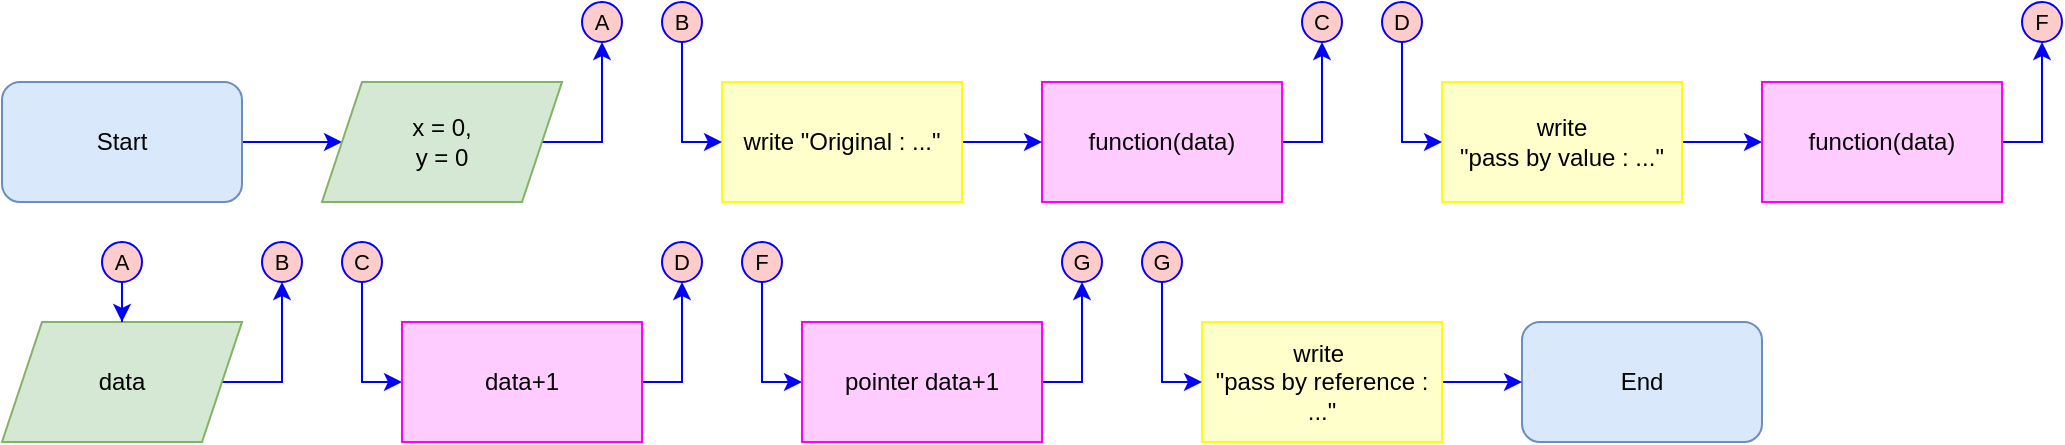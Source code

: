 <mxfile version="20.7.2" type="device"><diagram id="GU_egi--gNR71cNjjw7K" name="หน้า-1"><mxGraphModel dx="736" dy="768" grid="1" gridSize="10" guides="1" tooltips="1" connect="1" arrows="1" fold="1" page="1" pageScale="1" pageWidth="827" pageHeight="1169" math="0" shadow="0"><root><mxCell id="0"/><mxCell id="1" parent="0"/><mxCell id="JDEgwbS9gVhzQcdF4mBM-7" style="edgeStyle=orthogonalEdgeStyle;shape=connector;rounded=0;orthogonalLoop=1;jettySize=auto;html=1;labelBackgroundColor=default;strokeColor=#0000FF;fontFamily=Helvetica;fontSize=10;fontColor=#0000FF;endArrow=classic;" parent="1" source="3kbfPJICYh6IDhDmhpvJ-2" target="3kbfPJICYh6IDhDmhpvJ-4" edge="1"><mxGeometry relative="1" as="geometry"/></mxCell><mxCell id="3kbfPJICYh6IDhDmhpvJ-2" value="Start" style="rounded=1;whiteSpace=wrap;html=1;fillColor=#dae8fc;strokeColor=#6c8ebf;" parent="1" vertex="1"><mxGeometry x="40" y="40" width="120" height="60" as="geometry"/></mxCell><mxCell id="gP04xza_jXU7afYc6j9Z-39" style="edgeStyle=orthogonalEdgeStyle;shape=connector;rounded=0;orthogonalLoop=1;jettySize=auto;html=1;labelBackgroundColor=default;strokeColor=#0000FF;fontFamily=Helvetica;fontSize=10;fontColor=#0000FF;endArrow=classic;" parent="1" source="3kbfPJICYh6IDhDmhpvJ-4" target="gP04xza_jXU7afYc6j9Z-38" edge="1"><mxGeometry relative="1" as="geometry"/></mxCell><mxCell id="3kbfPJICYh6IDhDmhpvJ-4" value="x = 0,&lt;br&gt;y = 0" style="shape=parallelogram;perimeter=parallelogramPerimeter;whiteSpace=wrap;html=1;fixedSize=1;fillColor=#d5e8d4;strokeColor=#82b366;" parent="1" vertex="1"><mxGeometry x="200" y="40" width="120" height="60" as="geometry"/></mxCell><mxCell id="JDEgwbS9gVhzQcdF4mBM-21" value="End" style="rounded=1;whiteSpace=wrap;html=1;fillColor=#dae8fc;strokeColor=#6c8ebf;" parent="1" vertex="1"><mxGeometry x="800" y="160" width="120" height="60" as="geometry"/></mxCell><mxCell id="OMYHFcRtbMcgj_lMeQ2m-17" style="edgeStyle=orthogonalEdgeStyle;shape=connector;rounded=0;orthogonalLoop=1;jettySize=auto;html=1;labelBackgroundColor=default;strokeColor=#0000FF;fontFamily=Helvetica;fontSize=10;fontColor=#0000FF;endArrow=classic;" edge="1" parent="1" source="r-CxnwtgwWSiGHG1ReEw-2" target="gP04xza_jXU7afYc6j9Z-41"><mxGeometry relative="1" as="geometry"/></mxCell><mxCell id="r-CxnwtgwWSiGHG1ReEw-2" value="function(data)" style="rounded=0;whiteSpace=wrap;html=1;fillColor=#FFCCFF;strokeColor=#FF00FF;" parent="1" vertex="1"><mxGeometry x="560" y="40" width="120" height="60" as="geometry"/></mxCell><mxCell id="OMYHFcRtbMcgj_lMeQ2m-6" style="edgeStyle=orthogonalEdgeStyle;shape=connector;rounded=0;orthogonalLoop=1;jettySize=auto;html=1;labelBackgroundColor=default;strokeColor=#0000FF;fontFamily=Helvetica;fontSize=10;fontColor=#0000FF;endArrow=classic;" edge="1" parent="1" source="gP04xza_jXU7afYc6j9Z-3" target="OMYHFcRtbMcgj_lMeQ2m-5"><mxGeometry relative="1" as="geometry"/></mxCell><mxCell id="gP04xza_jXU7afYc6j9Z-3" value="data" style="shape=parallelogram;perimeter=parallelogramPerimeter;whiteSpace=wrap;html=1;fixedSize=1;fillColor=#d5e8d4;strokeColor=#82b366;" parent="1" vertex="1"><mxGeometry x="40" y="160" width="120" height="60" as="geometry"/></mxCell><mxCell id="gP04xza_jXU7afYc6j9Z-35" style="edgeStyle=orthogonalEdgeStyle;shape=connector;rounded=0;orthogonalLoop=1;jettySize=auto;html=1;labelBackgroundColor=default;strokeColor=#0000FF;fontFamily=Helvetica;fontSize=10;fontColor=#0000FF;endArrow=classic;" parent="1" source="gP04xza_jXU7afYc6j9Z-11" target="gP04xza_jXU7afYc6j9Z-3" edge="1"><mxGeometry relative="1" as="geometry"/></mxCell><mxCell id="gP04xza_jXU7afYc6j9Z-11" value="A" style="ellipse;whiteSpace=wrap;html=1;aspect=fixed;fillColor=#FFCCCC;strokeColor=#0000FF;labelBackgroundColor=none;endArrow=classic;fontSize=11;rounded=0;" parent="1" vertex="1"><mxGeometry x="90" y="120" width="20" height="20" as="geometry"/></mxCell><mxCell id="gP04xza_jXU7afYc6j9Z-50" style="edgeStyle=orthogonalEdgeStyle;shape=connector;rounded=0;orthogonalLoop=1;jettySize=auto;html=1;labelBackgroundColor=default;strokeColor=#0000FF;fontFamily=Helvetica;fontSize=10;fontColor=#0000FF;endArrow=classic;" parent="1" source="gP04xza_jXU7afYc6j9Z-36" target="gP04xza_jXU7afYc6j9Z-48" edge="1"><mxGeometry relative="1" as="geometry"><Array as="points"><mxPoint x="220" y="190"/></Array></mxGeometry></mxCell><mxCell id="gP04xza_jXU7afYc6j9Z-36" value="C" style="ellipse;whiteSpace=wrap;html=1;aspect=fixed;fillColor=#FFCCCC;strokeColor=#0000FF;labelBackgroundColor=none;endArrow=classic;fontSize=11;rounded=0;" parent="1" vertex="1"><mxGeometry x="210" y="120" width="20" height="20" as="geometry"/></mxCell><mxCell id="gP04xza_jXU7afYc6j9Z-38" value="A" style="ellipse;whiteSpace=wrap;html=1;aspect=fixed;fillColor=#FFCCCC;strokeColor=#0000FF;labelBackgroundColor=none;endArrow=classic;fontSize=11;rounded=0;" parent="1" vertex="1"><mxGeometry x="330" width="20" height="20" as="geometry"/></mxCell><mxCell id="gP04xza_jXU7afYc6j9Z-41" value="C" style="ellipse;whiteSpace=wrap;html=1;aspect=fixed;fillColor=#FFCCCC;strokeColor=#0000FF;labelBackgroundColor=none;endArrow=classic;fontSize=11;rounded=0;" parent="1" vertex="1"><mxGeometry x="690" width="20" height="20" as="geometry"/></mxCell><mxCell id="OMYHFcRtbMcgj_lMeQ2m-19" style="edgeStyle=orthogonalEdgeStyle;shape=connector;rounded=0;orthogonalLoop=1;jettySize=auto;html=1;labelBackgroundColor=default;strokeColor=#0000FF;fontFamily=Helvetica;fontSize=10;fontColor=#0000FF;endArrow=classic;" edge="1" parent="1" source="gP04xza_jXU7afYc6j9Z-48" target="OMYHFcRtbMcgj_lMeQ2m-18"><mxGeometry relative="1" as="geometry"/></mxCell><mxCell id="gP04xza_jXU7afYc6j9Z-48" value="data+1" style="rounded=0;whiteSpace=wrap;html=1;fillColor=#FFCCFF;strokeColor=#FF00FF;" parent="1" vertex="1"><mxGeometry x="240" y="160" width="120" height="60" as="geometry"/></mxCell><mxCell id="OMYHFcRtbMcgj_lMeQ2m-23" style="edgeStyle=orthogonalEdgeStyle;shape=connector;rounded=0;orthogonalLoop=1;jettySize=auto;html=1;labelBackgroundColor=default;strokeColor=#0000FF;fontFamily=Helvetica;fontSize=10;fontColor=#0000FF;endArrow=classic;" edge="1" parent="1" source="gP04xza_jXU7afYc6j9Z-51" target="OMYHFcRtbMcgj_lMeQ2m-22"><mxGeometry relative="1" as="geometry"/></mxCell><mxCell id="gP04xza_jXU7afYc6j9Z-51" value="write &lt;br&gt;&quot;pass by value : ...&quot;" style="rounded=0;whiteSpace=wrap;html=1;fillColor=#FFFFCC;strokeColor=#FFFF00;" parent="1" vertex="1"><mxGeometry x="760" y="40" width="120" height="60" as="geometry"/></mxCell><mxCell id="OMYHFcRtbMcgj_lMeQ2m-16" style="edgeStyle=orthogonalEdgeStyle;shape=connector;rounded=0;orthogonalLoop=1;jettySize=auto;html=1;labelBackgroundColor=default;strokeColor=#0000FF;fontFamily=Helvetica;fontSize=10;fontColor=#0000FF;endArrow=classic;" edge="1" parent="1" source="OMYHFcRtbMcgj_lMeQ2m-3" target="r-CxnwtgwWSiGHG1ReEw-2"><mxGeometry relative="1" as="geometry"/></mxCell><mxCell id="OMYHFcRtbMcgj_lMeQ2m-3" value="write &quot;Original : ...&quot;" style="rounded=0;whiteSpace=wrap;html=1;fillColor=#FFFFCC;strokeColor=#FFFF00;" vertex="1" parent="1"><mxGeometry x="400" y="40" width="120" height="60" as="geometry"/></mxCell><mxCell id="OMYHFcRtbMcgj_lMeQ2m-5" value="B" style="ellipse;whiteSpace=wrap;html=1;aspect=fixed;fillColor=#FFCCCC;strokeColor=#0000FF;labelBackgroundColor=none;endArrow=classic;fontSize=11;rounded=0;" vertex="1" parent="1"><mxGeometry x="170" y="120" width="20" height="20" as="geometry"/></mxCell><mxCell id="OMYHFcRtbMcgj_lMeQ2m-10" style="edgeStyle=orthogonalEdgeStyle;shape=connector;rounded=0;orthogonalLoop=1;jettySize=auto;html=1;labelBackgroundColor=default;strokeColor=#0000FF;fontFamily=Helvetica;fontSize=10;fontColor=#0000FF;endArrow=classic;" edge="1" parent="1" source="OMYHFcRtbMcgj_lMeQ2m-9" target="OMYHFcRtbMcgj_lMeQ2m-3"><mxGeometry relative="1" as="geometry"><Array as="points"><mxPoint x="380" y="70"/></Array></mxGeometry></mxCell><mxCell id="OMYHFcRtbMcgj_lMeQ2m-9" value="B" style="ellipse;whiteSpace=wrap;html=1;aspect=fixed;fillColor=#FFCCCC;strokeColor=#0000FF;labelBackgroundColor=none;endArrow=classic;fontSize=11;rounded=0;" vertex="1" parent="1"><mxGeometry x="370" width="20" height="20" as="geometry"/></mxCell><mxCell id="OMYHFcRtbMcgj_lMeQ2m-18" value="D" style="ellipse;whiteSpace=wrap;html=1;aspect=fixed;fillColor=#FFCCCC;strokeColor=#0000FF;labelBackgroundColor=none;endArrow=classic;fontSize=11;rounded=0;" vertex="1" parent="1"><mxGeometry x="370" y="120" width="20" height="20" as="geometry"/></mxCell><mxCell id="OMYHFcRtbMcgj_lMeQ2m-21" style="edgeStyle=orthogonalEdgeStyle;shape=connector;rounded=0;orthogonalLoop=1;jettySize=auto;html=1;labelBackgroundColor=default;strokeColor=#0000FF;fontFamily=Helvetica;fontSize=10;fontColor=#0000FF;endArrow=classic;" edge="1" parent="1" source="OMYHFcRtbMcgj_lMeQ2m-20" target="gP04xza_jXU7afYc6j9Z-51"><mxGeometry relative="1" as="geometry"><Array as="points"><mxPoint x="740" y="70"/></Array></mxGeometry></mxCell><mxCell id="OMYHFcRtbMcgj_lMeQ2m-20" value="D" style="ellipse;whiteSpace=wrap;html=1;aspect=fixed;fillColor=#FFCCCC;strokeColor=#0000FF;labelBackgroundColor=none;endArrow=classic;fontSize=11;rounded=0;" vertex="1" parent="1"><mxGeometry x="730" width="20" height="20" as="geometry"/></mxCell><mxCell id="OMYHFcRtbMcgj_lMeQ2m-26" style="edgeStyle=orthogonalEdgeStyle;shape=connector;rounded=0;orthogonalLoop=1;jettySize=auto;html=1;labelBackgroundColor=default;strokeColor=#0000FF;fontFamily=Helvetica;fontSize=10;fontColor=#0000FF;endArrow=classic;" edge="1" parent="1" source="OMYHFcRtbMcgj_lMeQ2m-22" target="OMYHFcRtbMcgj_lMeQ2m-25"><mxGeometry relative="1" as="geometry"/></mxCell><mxCell id="OMYHFcRtbMcgj_lMeQ2m-22" value="function(data)" style="rounded=0;whiteSpace=wrap;html=1;fillColor=#FFCCFF;strokeColor=#FF00FF;" vertex="1" parent="1"><mxGeometry x="920" y="40" width="120" height="60" as="geometry"/></mxCell><mxCell id="OMYHFcRtbMcgj_lMeQ2m-25" value="F" style="ellipse;whiteSpace=wrap;html=1;aspect=fixed;fillColor=#FFCCCC;strokeColor=#0000FF;labelBackgroundColor=none;endArrow=classic;fontSize=11;rounded=0;" vertex="1" parent="1"><mxGeometry x="1050" width="20" height="20" as="geometry"/></mxCell><mxCell id="OMYHFcRtbMcgj_lMeQ2m-27" style="edgeStyle=orthogonalEdgeStyle;shape=connector;rounded=0;orthogonalLoop=1;jettySize=auto;html=1;labelBackgroundColor=default;strokeColor=#0000FF;fontFamily=Helvetica;fontSize=10;fontColor=#0000FF;endArrow=classic;" edge="1" source="OMYHFcRtbMcgj_lMeQ2m-28" target="OMYHFcRtbMcgj_lMeQ2m-30" parent="1"><mxGeometry relative="1" as="geometry"><Array as="points"><mxPoint x="420" y="190"/></Array></mxGeometry></mxCell><mxCell id="OMYHFcRtbMcgj_lMeQ2m-28" value="F" style="ellipse;whiteSpace=wrap;html=1;aspect=fixed;fillColor=#FFCCCC;strokeColor=#0000FF;labelBackgroundColor=none;endArrow=classic;fontSize=11;rounded=0;" vertex="1" parent="1"><mxGeometry x="410" y="120" width="20" height="20" as="geometry"/></mxCell><mxCell id="OMYHFcRtbMcgj_lMeQ2m-29" style="edgeStyle=orthogonalEdgeStyle;shape=connector;rounded=0;orthogonalLoop=1;jettySize=auto;html=1;labelBackgroundColor=default;strokeColor=#0000FF;fontFamily=Helvetica;fontSize=10;fontColor=#0000FF;endArrow=classic;" edge="1" source="OMYHFcRtbMcgj_lMeQ2m-30" target="OMYHFcRtbMcgj_lMeQ2m-31" parent="1"><mxGeometry relative="1" as="geometry"/></mxCell><mxCell id="OMYHFcRtbMcgj_lMeQ2m-30" value="pointer data+1" style="rounded=0;whiteSpace=wrap;html=1;fillColor=#FFCCFF;strokeColor=#FF00FF;" vertex="1" parent="1"><mxGeometry x="440" y="160" width="120" height="60" as="geometry"/></mxCell><mxCell id="OMYHFcRtbMcgj_lMeQ2m-31" value="G" style="ellipse;whiteSpace=wrap;html=1;aspect=fixed;fillColor=#FFCCCC;strokeColor=#0000FF;labelBackgroundColor=none;endArrow=classic;fontSize=11;rounded=0;" vertex="1" parent="1"><mxGeometry x="570" y="120" width="20" height="20" as="geometry"/></mxCell><mxCell id="OMYHFcRtbMcgj_lMeQ2m-35" style="edgeStyle=orthogonalEdgeStyle;shape=connector;rounded=0;orthogonalLoop=1;jettySize=auto;html=1;labelBackgroundColor=default;strokeColor=#0000FF;fontFamily=Helvetica;fontSize=10;fontColor=#0000FF;endArrow=classic;" edge="1" parent="1" source="OMYHFcRtbMcgj_lMeQ2m-32" target="JDEgwbS9gVhzQcdF4mBM-21"><mxGeometry relative="1" as="geometry"/></mxCell><mxCell id="OMYHFcRtbMcgj_lMeQ2m-32" value="write&amp;nbsp;&lt;br&gt;&quot;pass by reference : ...&quot;" style="rounded=0;whiteSpace=wrap;html=1;fillColor=#FFFFCC;strokeColor=#FFFF00;" vertex="1" parent="1"><mxGeometry x="640" y="160" width="120" height="60" as="geometry"/></mxCell><mxCell id="OMYHFcRtbMcgj_lMeQ2m-33" style="edgeStyle=orthogonalEdgeStyle;shape=connector;rounded=0;orthogonalLoop=1;jettySize=auto;html=1;labelBackgroundColor=default;strokeColor=#0000FF;fontFamily=Helvetica;fontSize=10;fontColor=#0000FF;endArrow=classic;" edge="1" source="OMYHFcRtbMcgj_lMeQ2m-34" target="OMYHFcRtbMcgj_lMeQ2m-32" parent="1"><mxGeometry relative="1" as="geometry"><Array as="points"><mxPoint x="620" y="190"/></Array></mxGeometry></mxCell><mxCell id="OMYHFcRtbMcgj_lMeQ2m-34" value="G" style="ellipse;whiteSpace=wrap;html=1;aspect=fixed;fillColor=#FFCCCC;strokeColor=#0000FF;labelBackgroundColor=none;endArrow=classic;fontSize=11;rounded=0;" vertex="1" parent="1"><mxGeometry x="610" y="120" width="20" height="20" as="geometry"/></mxCell></root></mxGraphModel></diagram></mxfile>